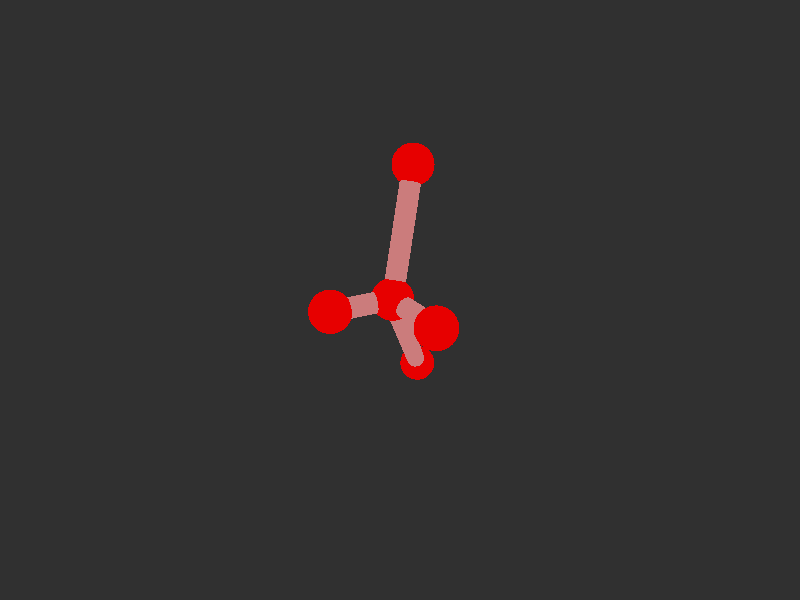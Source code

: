 #version 3.7; 
    global_settings { assumed_gamma 1.0 }
    

    camera {
    location  <20, 20, 20>
    right     x*image_width/image_height
    look_at   <0, 0, 0>
    angle 58
    }

    background { color rgb<1,1,1>*0.03 }


    light_source { <-20, 30, -25> color red 0.6 green 0.6 blue 0.6 }
    light_source { < 20, 30, -25> color red 0.6 green 0.6 blue 0.6 }
    
    #declare m = 1;
    union {

    union {
    sphere { m*<0.8734657599550486,0.6702387941170991,0.3823186977591654>, 1 }        
    sphere {  m*<1.1168960159113193,0.7275874056849118,3.3718736566027054>, 1 }
    sphere {  m*<3.610143204973855,0.7275874056849115,-0.8454085518879126>, 1 }
    sphere {  m*<-2.430076109230767,5.733043552849029,-1.5709419056480647>, 1}
    sphere { m*<-3.8604581151936723,-7.68141162033792,-2.4160119308527177>, 1 }    

        pigment { color rgb<0.8,0,0>  }
    finish { ambient 0.1 diffuse 0.7 phong 1 }
    }    
    union {
    cylinder { m*<1.1168960159113193,0.7275874056849118,3.3718736566027054>, <0.8734657599550486,0.6702387941170991,0.3823186977591654>, 0.5 }
    cylinder { m*<3.610143204973855,0.7275874056849115,-0.8454085518879126>, <0.8734657599550486,0.6702387941170991,0.3823186977591654>, 0.5}
    cylinder { m*<-2.430076109230767,5.733043552849029,-1.5709419056480647>, <0.8734657599550486,0.6702387941170991,0.3823186977591654>, 0.5 }
    cylinder {  m*<-3.8604581151936723,-7.68141162033792,-2.4160119308527177>, <0.8734657599550486,0.6702387941170991,0.3823186977591654>, 0.5}

    pigment { color rgb<0.6,.2,.2>  }
    finish { ambient 0.1 diffuse 0.7 phong 1 }    
    }
    
    // rotate <0, 0, 0>
    }
    #version 3.7; 
    global_settings { assumed_gamma 1.0 }
    

    camera {
    location  <20, 20, 20>
    right     x*image_width/image_height
    look_at   <0, 0, 0>
    angle 58
    }

    background { color rgb<1,1,1>*0.03 }


    light_source { <-20, 30, -25> color red 0.6 green 0.6 blue 0.6 }
    light_source { < 20, 30, -25> color red 0.6 green 0.6 blue 0.6 }
    
    #declare m = 1;
    union {

    union {
    sphere { m*<0.8734657599550486,0.6702387941170991,0.3823186977591654>, 1 }        
    sphere {  m*<1.1168960159113193,0.7275874056849118,3.3718736566027054>, 1 }
    sphere {  m*<3.610143204973855,0.7275874056849115,-0.8454085518879126>, 1 }
    sphere {  m*<-2.430076109230767,5.733043552849029,-1.5709419056480647>, 1}
    sphere { m*<-3.8604581151936723,-7.68141162033792,-2.4160119308527177>, 1 }    

        pigment { color rgb<0.8,0,0>  }
    finish { ambient 0.1 diffuse 0.7 phong 1 }
    }    
    union {
    cylinder { m*<1.1168960159113193,0.7275874056849118,3.3718736566027054>, <0.8734657599550486,0.6702387941170991,0.3823186977591654>, 0.5 }
    cylinder { m*<3.610143204973855,0.7275874056849115,-0.8454085518879126>, <0.8734657599550486,0.6702387941170991,0.3823186977591654>, 0.5}
    cylinder { m*<-2.430076109230767,5.733043552849029,-1.5709419056480647>, <0.8734657599550486,0.6702387941170991,0.3823186977591654>, 0.5 }
    cylinder {  m*<-3.8604581151936723,-7.68141162033792,-2.4160119308527177>, <0.8734657599550486,0.6702387941170991,0.3823186977591654>, 0.5}

    pigment { color rgb<0.6,.2,.2>  }
    finish { ambient 0.1 diffuse 0.7 phong 1 }    
    }
    
    // rotate <0, 0, 0>
    }
    